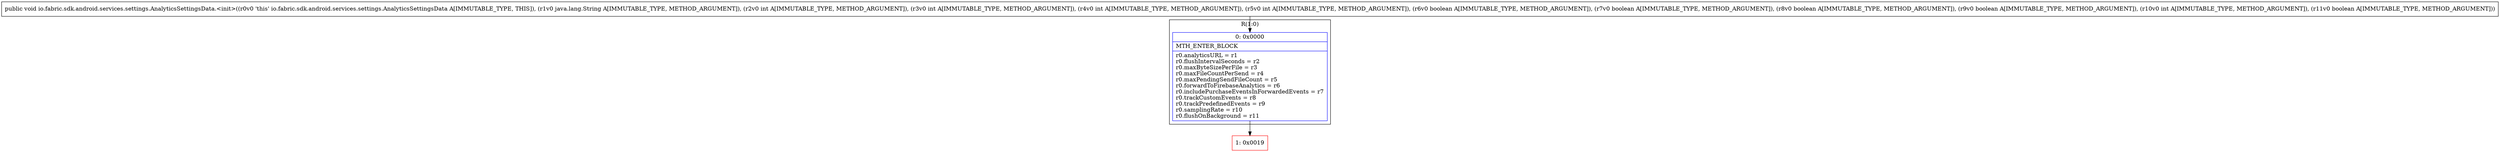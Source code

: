 digraph "CFG forio.fabric.sdk.android.services.settings.AnalyticsSettingsData.\<init\>(Ljava\/lang\/String;IIIIZZZZIZ)V" {
subgraph cluster_Region_2026174324 {
label = "R(1:0)";
node [shape=record,color=blue];
Node_0 [shape=record,label="{0\:\ 0x0000|MTH_ENTER_BLOCK\l|r0.analyticsURL = r1\lr0.flushIntervalSeconds = r2\lr0.maxByteSizePerFile = r3\lr0.maxFileCountPerSend = r4\lr0.maxPendingSendFileCount = r5\lr0.forwardToFirebaseAnalytics = r6\lr0.includePurchaseEventsInForwardedEvents = r7\lr0.trackCustomEvents = r8\lr0.trackPredefinedEvents = r9\lr0.samplingRate = r10\lr0.flushOnBackground = r11\l}"];
}
Node_1 [shape=record,color=red,label="{1\:\ 0x0019}"];
MethodNode[shape=record,label="{public void io.fabric.sdk.android.services.settings.AnalyticsSettingsData.\<init\>((r0v0 'this' io.fabric.sdk.android.services.settings.AnalyticsSettingsData A[IMMUTABLE_TYPE, THIS]), (r1v0 java.lang.String A[IMMUTABLE_TYPE, METHOD_ARGUMENT]), (r2v0 int A[IMMUTABLE_TYPE, METHOD_ARGUMENT]), (r3v0 int A[IMMUTABLE_TYPE, METHOD_ARGUMENT]), (r4v0 int A[IMMUTABLE_TYPE, METHOD_ARGUMENT]), (r5v0 int A[IMMUTABLE_TYPE, METHOD_ARGUMENT]), (r6v0 boolean A[IMMUTABLE_TYPE, METHOD_ARGUMENT]), (r7v0 boolean A[IMMUTABLE_TYPE, METHOD_ARGUMENT]), (r8v0 boolean A[IMMUTABLE_TYPE, METHOD_ARGUMENT]), (r9v0 boolean A[IMMUTABLE_TYPE, METHOD_ARGUMENT]), (r10v0 int A[IMMUTABLE_TYPE, METHOD_ARGUMENT]), (r11v0 boolean A[IMMUTABLE_TYPE, METHOD_ARGUMENT])) }"];
MethodNode -> Node_0;
Node_0 -> Node_1;
}


